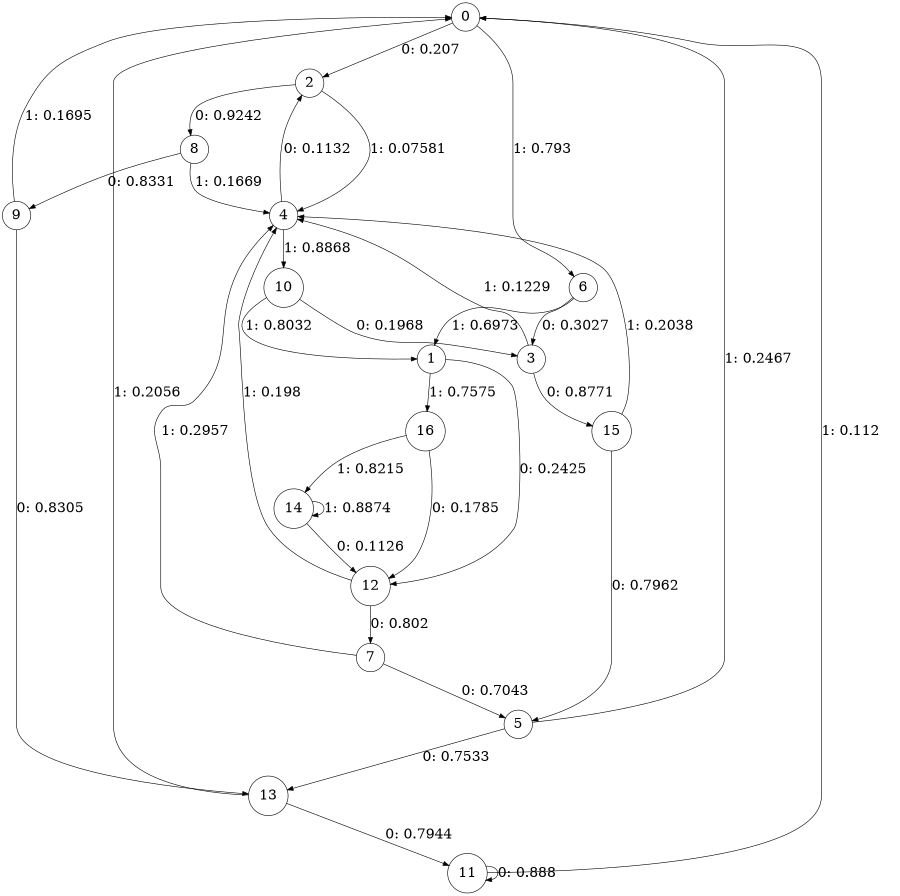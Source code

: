 digraph "ch5randomL5" {
size = "6,8.5";
ratio = "fill";
node [shape = circle];
node [fontsize = 24];
edge [fontsize = 24];
0 -> 2 [label = "0: 0.207    "];
0 -> 6 [label = "1: 0.793    "];
1 -> 12 [label = "0: 0.2425   "];
1 -> 16 [label = "1: 0.7575   "];
2 -> 8 [label = "0: 0.9242   "];
2 -> 4 [label = "1: 0.07581  "];
3 -> 15 [label = "0: 0.8771   "];
3 -> 4 [label = "1: 0.1229   "];
4 -> 2 [label = "0: 0.1132   "];
4 -> 10 [label = "1: 0.8868   "];
5 -> 13 [label = "0: 0.7533   "];
5 -> 0 [label = "1: 0.2467   "];
6 -> 3 [label = "0: 0.3027   "];
6 -> 1 [label = "1: 0.6973   "];
7 -> 5 [label = "0: 0.7043   "];
7 -> 4 [label = "1: 0.2957   "];
8 -> 9 [label = "0: 0.8331   "];
8 -> 4 [label = "1: 0.1669   "];
9 -> 13 [label = "0: 0.8305   "];
9 -> 0 [label = "1: 0.1695   "];
10 -> 3 [label = "0: 0.1968   "];
10 -> 1 [label = "1: 0.8032   "];
11 -> 11 [label = "0: 0.888    "];
11 -> 0 [label = "1: 0.112    "];
12 -> 7 [label = "0: 0.802    "];
12 -> 4 [label = "1: 0.198    "];
13 -> 11 [label = "0: 0.7944   "];
13 -> 0 [label = "1: 0.2056   "];
14 -> 12 [label = "0: 0.1126   "];
14 -> 14 [label = "1: 0.8874   "];
15 -> 5 [label = "0: 0.7962   "];
15 -> 4 [label = "1: 0.2038   "];
16 -> 12 [label = "0: 0.1785   "];
16 -> 14 [label = "1: 0.8215   "];
}